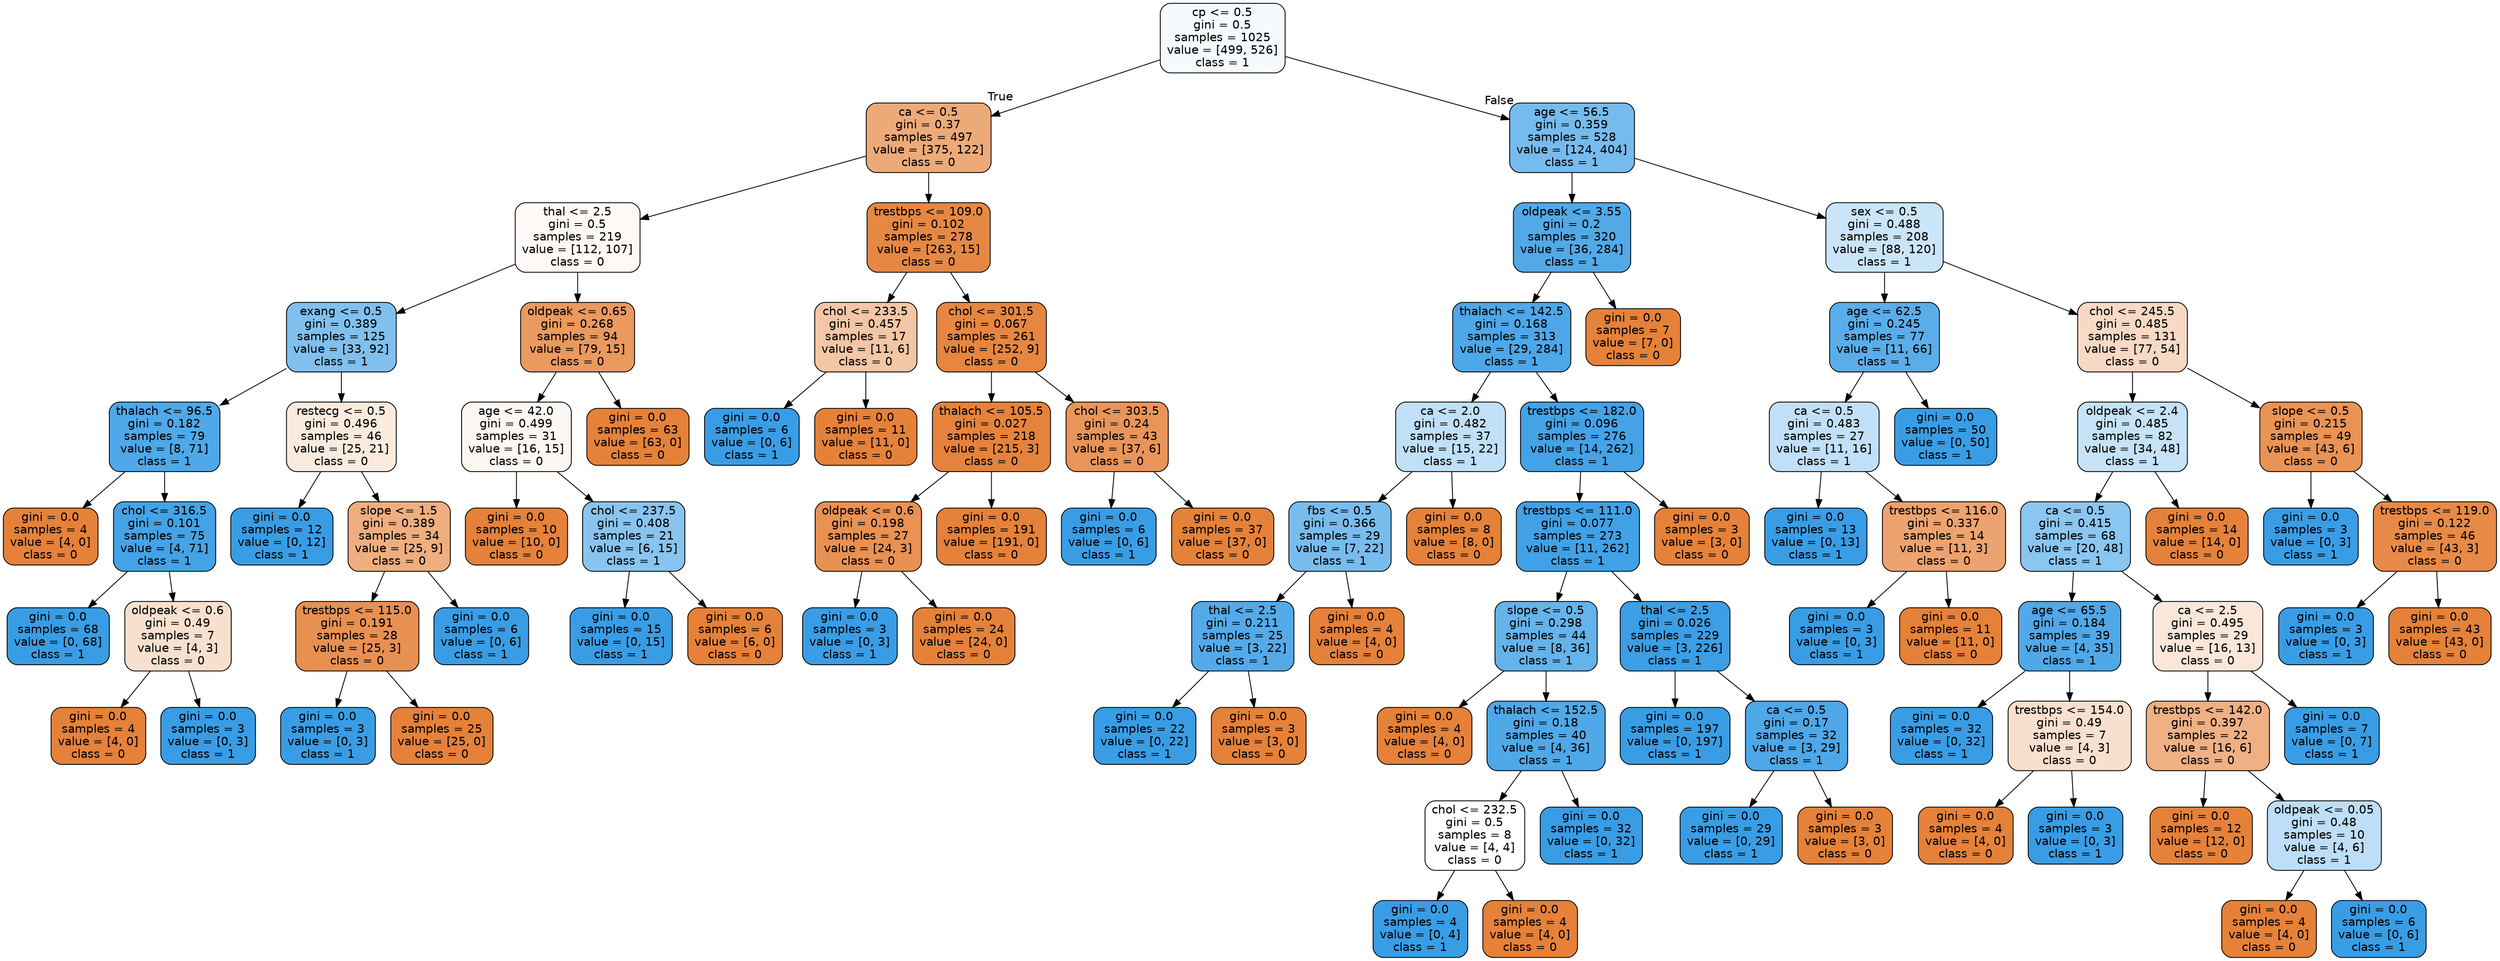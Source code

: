 digraph Tree {
node [shape=box, style="filled, rounded", color="black", fontname=helvetica] ;
edge [fontname=helvetica] ;
0 [label="cp <= 0.5\ngini = 0.5\nsamples = 1025\nvalue = [499, 526]\nclass = 1", fillcolor="#f5fafe"] ;
1 [label="ca <= 0.5\ngini = 0.37\nsamples = 497\nvalue = [375, 122]\nclass = 0", fillcolor="#edaa79"] ;
0 -> 1 [labeldistance=2.5, labelangle=45, headlabel="True"] ;
2 [label="thal <= 2.5\ngini = 0.5\nsamples = 219\nvalue = [112, 107]\nclass = 0", fillcolor="#fef9f6"] ;
1 -> 2 ;
3 [label="exang <= 0.5\ngini = 0.389\nsamples = 125\nvalue = [33, 92]\nclass = 1", fillcolor="#80c0ee"] ;
2 -> 3 ;
4 [label="thalach <= 96.5\ngini = 0.182\nsamples = 79\nvalue = [8, 71]\nclass = 1", fillcolor="#4fa8e8"] ;
3 -> 4 ;
5 [label="gini = 0.0\nsamples = 4\nvalue = [4, 0]\nclass = 0", fillcolor="#e58139"] ;
4 -> 5 ;
6 [label="chol <= 316.5\ngini = 0.101\nsamples = 75\nvalue = [4, 71]\nclass = 1", fillcolor="#44a3e6"] ;
4 -> 6 ;
7 [label="gini = 0.0\nsamples = 68\nvalue = [0, 68]\nclass = 1", fillcolor="#399de5"] ;
6 -> 7 ;
8 [label="oldpeak <= 0.6\ngini = 0.49\nsamples = 7\nvalue = [4, 3]\nclass = 0", fillcolor="#f8e0ce"] ;
6 -> 8 ;
9 [label="gini = 0.0\nsamples = 4\nvalue = [4, 0]\nclass = 0", fillcolor="#e58139"] ;
8 -> 9 ;
10 [label="gini = 0.0\nsamples = 3\nvalue = [0, 3]\nclass = 1", fillcolor="#399de5"] ;
8 -> 10 ;
11 [label="restecg <= 0.5\ngini = 0.496\nsamples = 46\nvalue = [25, 21]\nclass = 0", fillcolor="#fbebdf"] ;
3 -> 11 ;
12 [label="gini = 0.0\nsamples = 12\nvalue = [0, 12]\nclass = 1", fillcolor="#399de5"] ;
11 -> 12 ;
13 [label="slope <= 1.5\ngini = 0.389\nsamples = 34\nvalue = [25, 9]\nclass = 0", fillcolor="#eeae80"] ;
11 -> 13 ;
14 [label="trestbps <= 115.0\ngini = 0.191\nsamples = 28\nvalue = [25, 3]\nclass = 0", fillcolor="#e89051"] ;
13 -> 14 ;
15 [label="gini = 0.0\nsamples = 3\nvalue = [0, 3]\nclass = 1", fillcolor="#399de5"] ;
14 -> 15 ;
16 [label="gini = 0.0\nsamples = 25\nvalue = [25, 0]\nclass = 0", fillcolor="#e58139"] ;
14 -> 16 ;
17 [label="gini = 0.0\nsamples = 6\nvalue = [0, 6]\nclass = 1", fillcolor="#399de5"] ;
13 -> 17 ;
18 [label="oldpeak <= 0.65\ngini = 0.268\nsamples = 94\nvalue = [79, 15]\nclass = 0", fillcolor="#ea995f"] ;
2 -> 18 ;
19 [label="age <= 42.0\ngini = 0.499\nsamples = 31\nvalue = [16, 15]\nclass = 0", fillcolor="#fdf7f3"] ;
18 -> 19 ;
20 [label="gini = 0.0\nsamples = 10\nvalue = [10, 0]\nclass = 0", fillcolor="#e58139"] ;
19 -> 20 ;
21 [label="chol <= 237.5\ngini = 0.408\nsamples = 21\nvalue = [6, 15]\nclass = 1", fillcolor="#88c4ef"] ;
19 -> 21 ;
22 [label="gini = 0.0\nsamples = 15\nvalue = [0, 15]\nclass = 1", fillcolor="#399de5"] ;
21 -> 22 ;
23 [label="gini = 0.0\nsamples = 6\nvalue = [6, 0]\nclass = 0", fillcolor="#e58139"] ;
21 -> 23 ;
24 [label="gini = 0.0\nsamples = 63\nvalue = [63, 0]\nclass = 0", fillcolor="#e58139"] ;
18 -> 24 ;
25 [label="trestbps <= 109.0\ngini = 0.102\nsamples = 278\nvalue = [263, 15]\nclass = 0", fillcolor="#e68844"] ;
1 -> 25 ;
26 [label="chol <= 233.5\ngini = 0.457\nsamples = 17\nvalue = [11, 6]\nclass = 0", fillcolor="#f3c6a5"] ;
25 -> 26 ;
27 [label="gini = 0.0\nsamples = 6\nvalue = [0, 6]\nclass = 1", fillcolor="#399de5"] ;
26 -> 27 ;
28 [label="gini = 0.0\nsamples = 11\nvalue = [11, 0]\nclass = 0", fillcolor="#e58139"] ;
26 -> 28 ;
29 [label="chol <= 301.5\ngini = 0.067\nsamples = 261\nvalue = [252, 9]\nclass = 0", fillcolor="#e68640"] ;
25 -> 29 ;
30 [label="thalach <= 105.5\ngini = 0.027\nsamples = 218\nvalue = [215, 3]\nclass = 0", fillcolor="#e5833c"] ;
29 -> 30 ;
31 [label="oldpeak <= 0.6\ngini = 0.198\nsamples = 27\nvalue = [24, 3]\nclass = 0", fillcolor="#e89152"] ;
30 -> 31 ;
32 [label="gini = 0.0\nsamples = 3\nvalue = [0, 3]\nclass = 1", fillcolor="#399de5"] ;
31 -> 32 ;
33 [label="gini = 0.0\nsamples = 24\nvalue = [24, 0]\nclass = 0", fillcolor="#e58139"] ;
31 -> 33 ;
34 [label="gini = 0.0\nsamples = 191\nvalue = [191, 0]\nclass = 0", fillcolor="#e58139"] ;
30 -> 34 ;
35 [label="chol <= 303.5\ngini = 0.24\nsamples = 43\nvalue = [37, 6]\nclass = 0", fillcolor="#e99559"] ;
29 -> 35 ;
36 [label="gini = 0.0\nsamples = 6\nvalue = [0, 6]\nclass = 1", fillcolor="#399de5"] ;
35 -> 36 ;
37 [label="gini = 0.0\nsamples = 37\nvalue = [37, 0]\nclass = 0", fillcolor="#e58139"] ;
35 -> 37 ;
38 [label="age <= 56.5\ngini = 0.359\nsamples = 528\nvalue = [124, 404]\nclass = 1", fillcolor="#76bbed"] ;
0 -> 38 [labeldistance=2.5, labelangle=-45, headlabel="False"] ;
39 [label="oldpeak <= 3.55\ngini = 0.2\nsamples = 320\nvalue = [36, 284]\nclass = 1", fillcolor="#52a9e8"] ;
38 -> 39 ;
40 [label="thalach <= 142.5\ngini = 0.168\nsamples = 313\nvalue = [29, 284]\nclass = 1", fillcolor="#4da7e8"] ;
39 -> 40 ;
41 [label="ca <= 2.0\ngini = 0.482\nsamples = 37\nvalue = [15, 22]\nclass = 1", fillcolor="#c0e0f7"] ;
40 -> 41 ;
42 [label="fbs <= 0.5\ngini = 0.366\nsamples = 29\nvalue = [7, 22]\nclass = 1", fillcolor="#78bced"] ;
41 -> 42 ;
43 [label="thal <= 2.5\ngini = 0.211\nsamples = 25\nvalue = [3, 22]\nclass = 1", fillcolor="#54aae9"] ;
42 -> 43 ;
44 [label="gini = 0.0\nsamples = 22\nvalue = [0, 22]\nclass = 1", fillcolor="#399de5"] ;
43 -> 44 ;
45 [label="gini = 0.0\nsamples = 3\nvalue = [3, 0]\nclass = 0", fillcolor="#e58139"] ;
43 -> 45 ;
46 [label="gini = 0.0\nsamples = 4\nvalue = [4, 0]\nclass = 0", fillcolor="#e58139"] ;
42 -> 46 ;
47 [label="gini = 0.0\nsamples = 8\nvalue = [8, 0]\nclass = 0", fillcolor="#e58139"] ;
41 -> 47 ;
48 [label="trestbps <= 182.0\ngini = 0.096\nsamples = 276\nvalue = [14, 262]\nclass = 1", fillcolor="#44a2e6"] ;
40 -> 48 ;
49 [label="trestbps <= 111.0\ngini = 0.077\nsamples = 273\nvalue = [11, 262]\nclass = 1", fillcolor="#41a1e6"] ;
48 -> 49 ;
50 [label="slope <= 0.5\ngini = 0.298\nsamples = 44\nvalue = [8, 36]\nclass = 1", fillcolor="#65b3eb"] ;
49 -> 50 ;
51 [label="gini = 0.0\nsamples = 4\nvalue = [4, 0]\nclass = 0", fillcolor="#e58139"] ;
50 -> 51 ;
52 [label="thalach <= 152.5\ngini = 0.18\nsamples = 40\nvalue = [4, 36]\nclass = 1", fillcolor="#4fa8e8"] ;
50 -> 52 ;
53 [label="chol <= 232.5\ngini = 0.5\nsamples = 8\nvalue = [4, 4]\nclass = 0", fillcolor="#ffffff"] ;
52 -> 53 ;
54 [label="gini = 0.0\nsamples = 4\nvalue = [0, 4]\nclass = 1", fillcolor="#399de5"] ;
53 -> 54 ;
55 [label="gini = 0.0\nsamples = 4\nvalue = [4, 0]\nclass = 0", fillcolor="#e58139"] ;
53 -> 55 ;
56 [label="gini = 0.0\nsamples = 32\nvalue = [0, 32]\nclass = 1", fillcolor="#399de5"] ;
52 -> 56 ;
57 [label="thal <= 2.5\ngini = 0.026\nsamples = 229\nvalue = [3, 226]\nclass = 1", fillcolor="#3c9ee5"] ;
49 -> 57 ;
58 [label="gini = 0.0\nsamples = 197\nvalue = [0, 197]\nclass = 1", fillcolor="#399de5"] ;
57 -> 58 ;
59 [label="ca <= 0.5\ngini = 0.17\nsamples = 32\nvalue = [3, 29]\nclass = 1", fillcolor="#4da7e8"] ;
57 -> 59 ;
60 [label="gini = 0.0\nsamples = 29\nvalue = [0, 29]\nclass = 1", fillcolor="#399de5"] ;
59 -> 60 ;
61 [label="gini = 0.0\nsamples = 3\nvalue = [3, 0]\nclass = 0", fillcolor="#e58139"] ;
59 -> 61 ;
62 [label="gini = 0.0\nsamples = 3\nvalue = [3, 0]\nclass = 0", fillcolor="#e58139"] ;
48 -> 62 ;
63 [label="gini = 0.0\nsamples = 7\nvalue = [7, 0]\nclass = 0", fillcolor="#e58139"] ;
39 -> 63 ;
64 [label="sex <= 0.5\ngini = 0.488\nsamples = 208\nvalue = [88, 120]\nclass = 1", fillcolor="#cae5f8"] ;
38 -> 64 ;
65 [label="age <= 62.5\ngini = 0.245\nsamples = 77\nvalue = [11, 66]\nclass = 1", fillcolor="#5aade9"] ;
64 -> 65 ;
66 [label="ca <= 0.5\ngini = 0.483\nsamples = 27\nvalue = [11, 16]\nclass = 1", fillcolor="#c1e0f7"] ;
65 -> 66 ;
67 [label="gini = 0.0\nsamples = 13\nvalue = [0, 13]\nclass = 1", fillcolor="#399de5"] ;
66 -> 67 ;
68 [label="trestbps <= 116.0\ngini = 0.337\nsamples = 14\nvalue = [11, 3]\nclass = 0", fillcolor="#eca36f"] ;
66 -> 68 ;
69 [label="gini = 0.0\nsamples = 3\nvalue = [0, 3]\nclass = 1", fillcolor="#399de5"] ;
68 -> 69 ;
70 [label="gini = 0.0\nsamples = 11\nvalue = [11, 0]\nclass = 0", fillcolor="#e58139"] ;
68 -> 70 ;
71 [label="gini = 0.0\nsamples = 50\nvalue = [0, 50]\nclass = 1", fillcolor="#399de5"] ;
65 -> 71 ;
72 [label="chol <= 245.5\ngini = 0.485\nsamples = 131\nvalue = [77, 54]\nclass = 0", fillcolor="#f7d9c4"] ;
64 -> 72 ;
73 [label="oldpeak <= 2.4\ngini = 0.485\nsamples = 82\nvalue = [34, 48]\nclass = 1", fillcolor="#c5e2f7"] ;
72 -> 73 ;
74 [label="ca <= 0.5\ngini = 0.415\nsamples = 68\nvalue = [20, 48]\nclass = 1", fillcolor="#8bc6f0"] ;
73 -> 74 ;
75 [label="age <= 65.5\ngini = 0.184\nsamples = 39\nvalue = [4, 35]\nclass = 1", fillcolor="#50a8e8"] ;
74 -> 75 ;
76 [label="gini = 0.0\nsamples = 32\nvalue = [0, 32]\nclass = 1", fillcolor="#399de5"] ;
75 -> 76 ;
77 [label="trestbps <= 154.0\ngini = 0.49\nsamples = 7\nvalue = [4, 3]\nclass = 0", fillcolor="#f8e0ce"] ;
75 -> 77 ;
78 [label="gini = 0.0\nsamples = 4\nvalue = [4, 0]\nclass = 0", fillcolor="#e58139"] ;
77 -> 78 ;
79 [label="gini = 0.0\nsamples = 3\nvalue = [0, 3]\nclass = 1", fillcolor="#399de5"] ;
77 -> 79 ;
80 [label="ca <= 2.5\ngini = 0.495\nsamples = 29\nvalue = [16, 13]\nclass = 0", fillcolor="#fae7da"] ;
74 -> 80 ;
81 [label="trestbps <= 142.0\ngini = 0.397\nsamples = 22\nvalue = [16, 6]\nclass = 0", fillcolor="#efb083"] ;
80 -> 81 ;
82 [label="gini = 0.0\nsamples = 12\nvalue = [12, 0]\nclass = 0", fillcolor="#e58139"] ;
81 -> 82 ;
83 [label="oldpeak <= 0.05\ngini = 0.48\nsamples = 10\nvalue = [4, 6]\nclass = 1", fillcolor="#bddef6"] ;
81 -> 83 ;
84 [label="gini = 0.0\nsamples = 4\nvalue = [4, 0]\nclass = 0", fillcolor="#e58139"] ;
83 -> 84 ;
85 [label="gini = 0.0\nsamples = 6\nvalue = [0, 6]\nclass = 1", fillcolor="#399de5"] ;
83 -> 85 ;
86 [label="gini = 0.0\nsamples = 7\nvalue = [0, 7]\nclass = 1", fillcolor="#399de5"] ;
80 -> 86 ;
87 [label="gini = 0.0\nsamples = 14\nvalue = [14, 0]\nclass = 0", fillcolor="#e58139"] ;
73 -> 87 ;
88 [label="slope <= 0.5\ngini = 0.215\nsamples = 49\nvalue = [43, 6]\nclass = 0", fillcolor="#e99355"] ;
72 -> 88 ;
89 [label="gini = 0.0\nsamples = 3\nvalue = [0, 3]\nclass = 1", fillcolor="#399de5"] ;
88 -> 89 ;
90 [label="trestbps <= 119.0\ngini = 0.122\nsamples = 46\nvalue = [43, 3]\nclass = 0", fillcolor="#e78a47"] ;
88 -> 90 ;
91 [label="gini = 0.0\nsamples = 3\nvalue = [0, 3]\nclass = 1", fillcolor="#399de5"] ;
90 -> 91 ;
92 [label="gini = 0.0\nsamples = 43\nvalue = [43, 0]\nclass = 0", fillcolor="#e58139"] ;
90 -> 92 ;
}